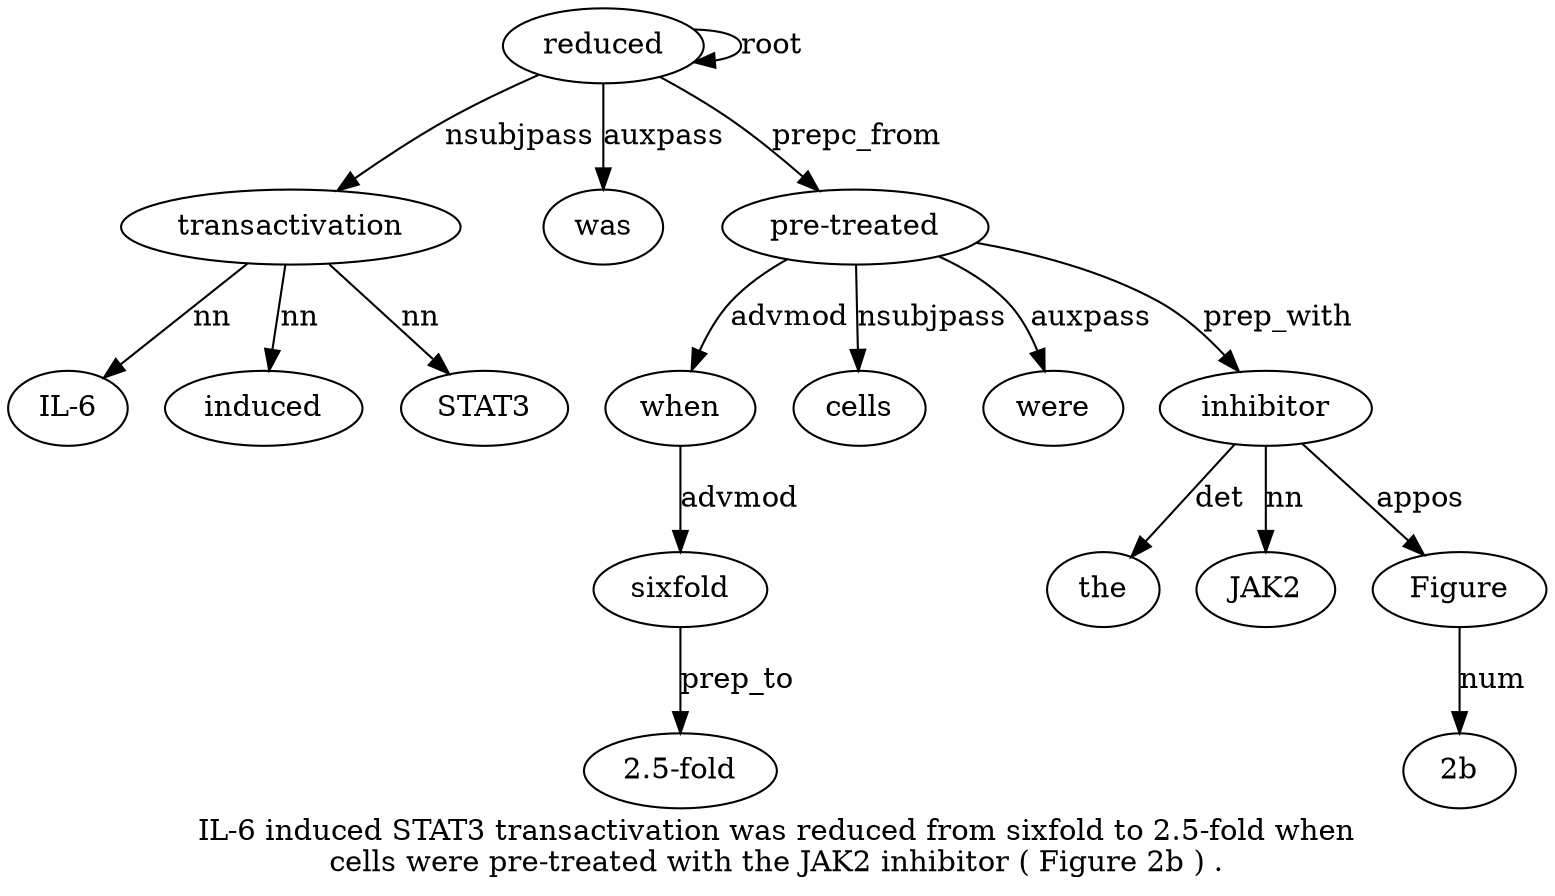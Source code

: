 digraph "IL-6 induced STAT3 transactivation was reduced from sixfold to 2.5-fold when cells were pre-treated with the JAK2 inhibitor ( Figure 2b ) ." {
label="IL-6 induced STAT3 transactivation was reduced from sixfold to 2.5-fold when
cells were pre-treated with the JAK2 inhibitor ( Figure 2b ) .";
transactivation4 [style=filled, fillcolor=white, label=transactivation];
"IL-61" [style=filled, fillcolor=white, label="IL-6"];
transactivation4 -> "IL-61"  [label=nn];
induced2 [style=filled, fillcolor=white, label=induced];
transactivation4 -> induced2  [label=nn];
STAT3 [style=filled, fillcolor=white, label=STAT3];
transactivation4 -> STAT3  [label=nn];
reduced6 [style=filled, fillcolor=white, label=reduced];
reduced6 -> transactivation4  [label=nsubjpass];
was5 [style=filled, fillcolor=white, label=was];
reduced6 -> was5  [label=auxpass];
reduced6 -> reduced6  [label=root];
when11 [style=filled, fillcolor=white, label=when];
sixfold8 [style=filled, fillcolor=white, label=sixfold];
when11 -> sixfold8  [label=advmod];
"2.5-fold10" [style=filled, fillcolor=white, label="2.5-fold"];
sixfold8 -> "2.5-fold10"  [label=prep_to];
"pre-treated14" [style=filled, fillcolor=white, label="pre-treated"];
"pre-treated14" -> when11  [label=advmod];
cells12 [style=filled, fillcolor=white, label=cells];
"pre-treated14" -> cells12  [label=nsubjpass];
were13 [style=filled, fillcolor=white, label=were];
"pre-treated14" -> were13  [label=auxpass];
reduced6 -> "pre-treated14"  [label=prepc_from];
inhibitor18 [style=filled, fillcolor=white, label=inhibitor];
the16 [style=filled, fillcolor=white, label=the];
inhibitor18 -> the16  [label=det];
JAK217 [style=filled, fillcolor=white, label=JAK2];
inhibitor18 -> JAK217  [label=nn];
"pre-treated14" -> inhibitor18  [label=prep_with];
Figure20 [style=filled, fillcolor=white, label=Figure];
inhibitor18 -> Figure20  [label=appos];
"2b21" [style=filled, fillcolor=white, label="2b"];
Figure20 -> "2b21"  [label=num];
}
